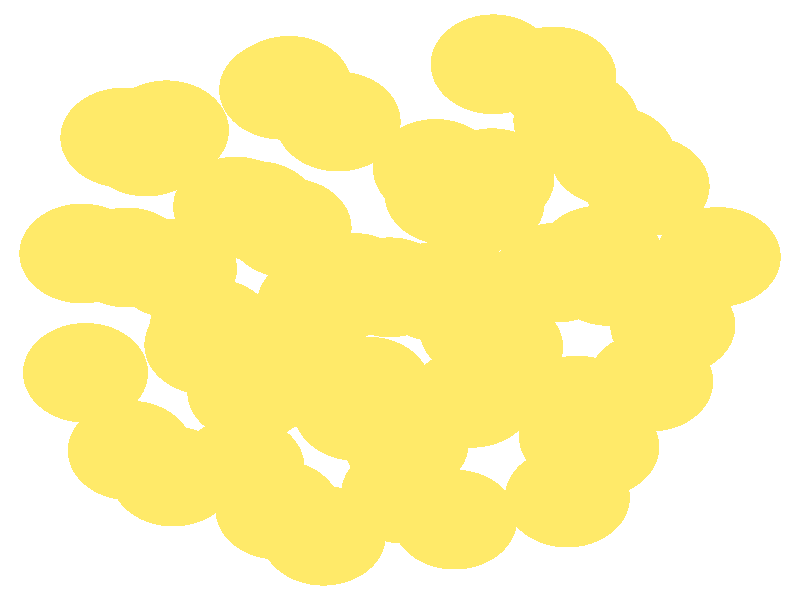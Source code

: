 #include "colors.inc"
#include "finish.inc"

global_settings {assumed_gamma 1 max_trace_level 6}
background {color White}
camera {orthographic
  right -13.05*x up 12.27*y
  direction 1.00*z
  location <0,0,50.00> look_at <0,0,0>}
light_source {<  2.00,   3.00,  40.00> color White
  area_light <0.70, 0, 0>, <0, 0.70, 0>, 3, 3
  adaptive 1 jitter}

#declare simple = finish {phong 0.7}
#declare pale = finish {ambient .5 diffuse .85 roughness .001 specular 0.200 }
#declare intermediate = finish {ambient 0.3 diffuse 0.6 specular 0.10 roughness 0.04 }
#declare vmd = finish {ambient .0 diffuse .65 phong 0.1 phong_size 40. specular 0.500 }
#declare jmol = finish {ambient .2 diffuse .6 specular 1 roughness .001 metallic}
#declare ase2 = finish {ambient 0.05 brilliance 3 diffuse 0.6 metallic specular 0.70 roughness 0.04 reflection 0.15}
#declare ase3 = finish {ambient .15 brilliance 2 diffuse .6 metallic specular 1. roughness .001 reflection .0}
#declare glass = finish {ambient .05 diffuse .3 specular 1. roughness .001}
#declare Rcell = 0.050;
#declare Rbond = 0.100;

#macro atom(LOC, R, COL, FIN)
  sphere{LOC, R texture{pigment{COL} finish{FIN}}}
#end
#macro constrain(LOC, R, COL, FIN)
union{torus{R, Rcell rotate 45*z texture{pigment{COL} finish{FIN}}}
      torus{R, Rcell rotate -45*z texture{pigment{COL} finish{FIN}}}
      translate LOC}
#end

atom(< -3.70,  -3.61,  -7.72>, 1.02, rgb <1.00, 0.82, 0.14>, ase3) // #0 
atom(< -1.99,  -4.29,  -5.57>, 1.02, rgb <1.00, 0.82, 0.14>, ase3) // #1 
atom(< -4.40,  -3.08,  -5.00>, 1.02, rgb <1.00, 0.82, 0.14>, ase3) // #2 
atom(< -2.58,  -3.41,  -2.90>, 1.02, rgb <1.00, 0.82, 0.14>, ase3) // #3 
atom(< -1.50,  -1.60,  -4.66>, 1.02, rgb <1.00, 0.82, 0.14>, ase3) // #4 
atom(< -0.52,  -1.77,  -2.00>, 1.02, rgb <1.00, 0.82, 0.14>, ase3) // #5 
atom(< -3.07,  -0.58,  -2.62>, 1.02, rgb <1.00, 0.82, 0.14>, ase3) // #6 
atom(< -1.31,  -0.07,   0.00>, 1.02, rgb <1.00, 0.82, 0.14>, ase3) // #7 
atom(< -5.13,  -1.49,  -8.83>, 1.02, rgb <1.00, 0.82, 0.14>, ase3) // #8 
atom(< -3.68,   0.64, -10.01>, 1.02, rgb <1.00, 0.82, 0.14>, ase3) // #9 
atom(< -3.15,  -0.92,  -6.94>, 1.02, rgb <1.00, 0.82, 0.14>, ase3) // #10 
atom(< -5.19,   0.95,  -7.53>, 1.02, rgb <1.00, 0.82, 0.14>, ase3) // #11 
atom(< -4.46,   0.87,  -4.84>, 1.02, rgb <1.00, 0.82, 0.14>, ase3) // #12 
atom(< -2.34,   1.82,  -6.98>, 1.02, rgb <1.00, 0.82, 0.14>, ase3) // #13 
atom(< -1.81,   1.47,  -4.27>, 1.02, rgb <1.00, 0.82, 0.14>, ase3) // #14 
atom(< -3.81,   3.47,  -3.38>, 1.02, rgb <1.00, 0.82, 0.14>, ase3) // #15 
atom(< -2.68,   1.91,  -1.38>, 1.02, rgb <1.00, 0.82, 0.14>, ase3) // #16 
atom(< -1.01,   3.65,  -2.73>, 1.02, rgb <1.00, 0.82, 0.14>, ase3) // #17 
atom(< -4.14,   3.14,  -8.88>, 1.02, rgb <1.00, 0.82, 0.14>, ase3) // #18 
atom(< -4.52,   3.32,  -6.14>, 1.02, rgb <1.00, 0.82, 0.14>, ase3) // #19 
atom(< -1.93,   4.30,  -5.24>, 1.02, rgb <1.00, 0.82, 0.14>, ase3) // #20 
atom(< -1.25,  -4.82,  -8.22>, 1.02, rgb <1.00, 0.82, 0.14>, ase3) // #21 
atom(<  0.10,  -2.94,  -9.94>, 1.02, rgb <1.00, 0.82, 0.14>, ase3) // #22 
atom(<  0.89,  -4.49,  -6.54>, 1.02, rgb <1.00, 0.82, 0.14>, ase3) // #23 
atom(< -0.71,  -2.27,  -7.34>, 1.02, rgb <1.00, 0.82, 0.14>, ase3) // #24 
atom(<  0.06,  -3.96,  -3.64>, 1.02, rgb <1.00, 0.82, 0.14>, ase3) // #25 
atom(<  1.17,  -2.00,  -5.37>, 1.02, rgb <1.00, 0.82, 0.14>, ase3) // #26 
atom(<  2.89,  -2.16,  -2.14>, 1.02, rgb <1.00, 0.82, 0.14>, ase3) // #27 
atom(<  0.61,   0.17,  -3.61>, 1.02, rgb <1.00, 0.82, 0.14>, ase3) // #28 
atom(<  1.37,  -0.00,  -1.03>, 1.02, rgb <1.00, 0.82, 0.14>, ase3) // #29 
atom(<  3.42,   0.49,  -2.86>, 1.02, rgb <1.00, 0.82, 0.14>, ase3) // #30 
atom(< -2.45,  -1.88,  -9.51>, 1.02, rgb <1.00, 0.82, 0.14>, ase3) // #31 
atom(<  1.34,  -0.61, -10.72>, 1.02, rgb <1.00, 0.82, 0.14>, ase3) // #32 
atom(<  1.64,  -0.96,  -7.99>, 1.02, rgb <1.00, 0.82, 0.14>, ase3) // #33 
atom(< -0.76,   0.35,  -8.76>, 1.02, rgb <1.00, 0.82, 0.14>, ase3) // #34 
atom(< -0.17,   0.26,  -6.23>, 1.02, rgb <1.00, 0.82, 0.14>, ase3) // #35 
atom(<  1.34,   1.99,  -7.74>, 1.02, rgb <1.00, 0.82, 0.14>, ase3) // #36 
atom(<  2.56,   0.56,  -5.54>, 1.02, rgb <1.00, 0.82, 0.14>, ase3) // #37 
atom(<  0.58,   2.68,  -5.13>, 1.02, rgb <1.00, 0.82, 0.14>, ase3) // #38 
atom(<  1.50,   2.49,  -2.36>, 1.02, rgb <1.00, 0.82, 0.14>, ase3) // #39 
atom(<  3.47,   2.94,  -4.35>, 1.02, rgb <1.00, 0.82, 0.14>, ase3) // #40 
atom(< -1.31,  -0.07, -11.27>, 1.02, rgb <1.00, 0.82, 0.14>, ase3) // #41 
atom(<  0.77,   2.15, -10.50>, 1.02, rgb <1.00, 0.82, 0.14>, ase3) // #42 
atom(< -1.81,   4.38,  -8.05>, 1.02, rgb <1.00, 0.82, 0.14>, ase3) // #43 
atom(<  2.51,   4.57,  -6.49>, 1.02, rgb <1.00, 0.82, 0.14>, ase3) // #44 
atom(<  1.52,   4.82,  -3.79>, 1.02, rgb <1.00, 0.82, 0.14>, ase3) // #45 
atom(<  3.21,  -3.01,  -6.99>, 1.02, rgb <1.00, 0.82, 0.14>, ase3) // #46 
atom(<  2.73,  -4.04,  -4.40>, 1.02, rgb <1.00, 0.82, 0.14>, ase3) // #47 
atom(<  4.09,  -1.67,  -4.62>, 1.02, rgb <1.00, 0.82, 0.14>, ase3) // #48 
atom(<  2.96,  -2.79,  -9.81>, 1.02, rgb <1.00, 0.82, 0.14>, ase3) // #49 
atom(<  3.26,   0.91,  -9.42>, 1.02, rgb <1.00, 0.82, 0.14>, ase3) // #50 
atom(<  4.45,  -0.52,  -7.35>, 1.02, rgb <1.00, 0.82, 0.14>, ase3) // #51 
atom(<  4.03,   2.33,  -7.09>, 1.02, rgb <1.00, 0.82, 0.14>, ase3) // #52 
atom(<  5.19,   0.88,  -5.04>, 1.02, rgb <1.00, 0.82, 0.14>, ase3) // #53 
atom(<  2.87,   3.67,  -9.23>, 1.02, rgb <1.00, 0.82, 0.14>, ase3) // #54 
